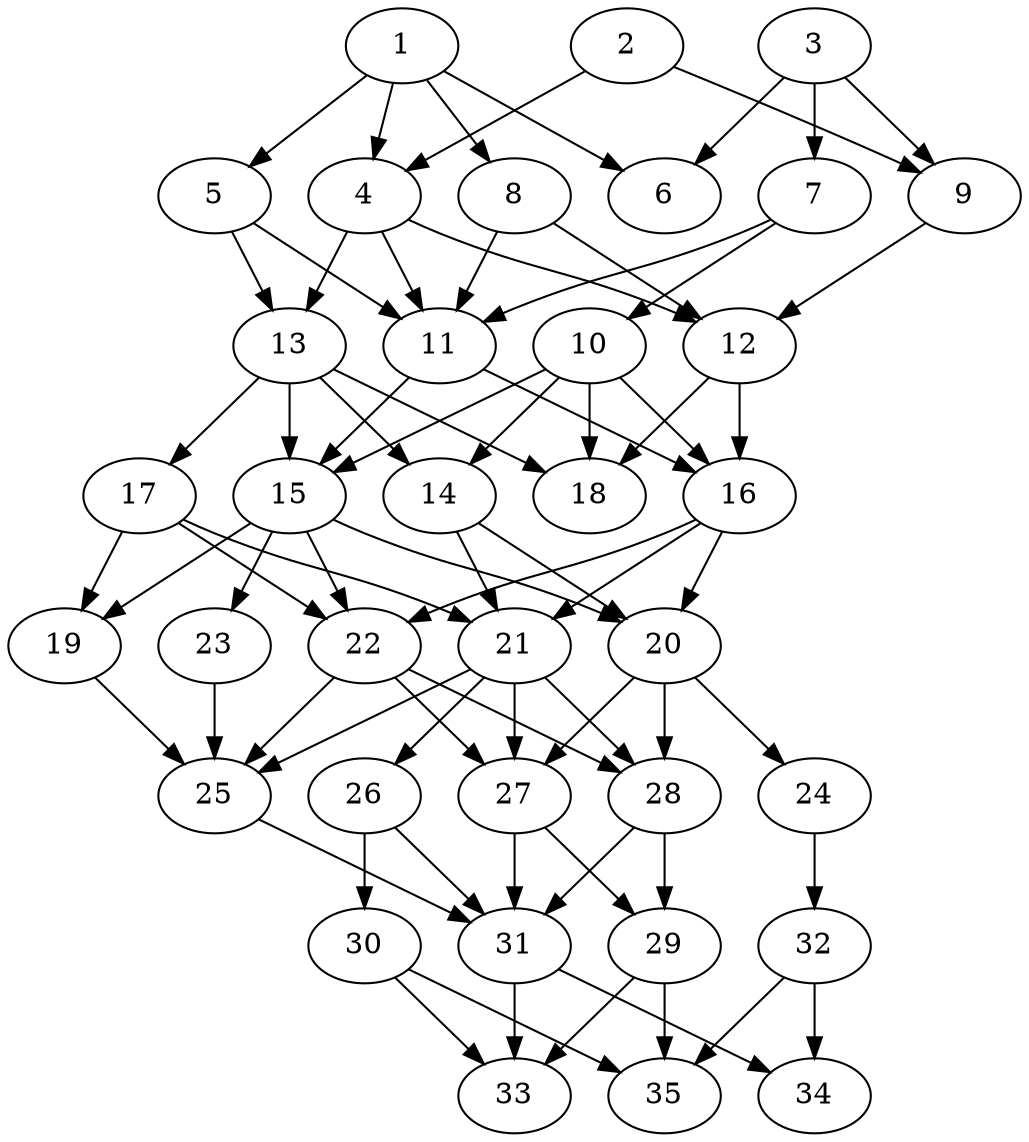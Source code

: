 // DAG automatically generated by daggen at Thu Oct  3 14:05:37 2019
// ./daggen --dot -n 35 --ccr 0.5 --fat 0.5 --regular 0.7 --density 0.7 --mindata 5242880 --maxdata 52428800 
digraph G {
  1 [size="64733184", alpha="0.10", expect_size="32366592"] 
  1 -> 4 [size ="32366592"]
  1 -> 5 [size ="32366592"]
  1 -> 6 [size ="32366592"]
  1 -> 8 [size ="32366592"]
  2 [size="53602304", alpha="0.17", expect_size="26801152"] 
  2 -> 4 [size ="26801152"]
  2 -> 9 [size ="26801152"]
  3 [size="82927616", alpha="0.07", expect_size="41463808"] 
  3 -> 6 [size ="41463808"]
  3 -> 7 [size ="41463808"]
  3 -> 9 [size ="41463808"]
  4 [size="71491584", alpha="0.10", expect_size="35745792"] 
  4 -> 11 [size ="35745792"]
  4 -> 12 [size ="35745792"]
  4 -> 13 [size ="35745792"]
  5 [size="103127040", alpha="0.15", expect_size="51563520"] 
  5 -> 11 [size ="51563520"]
  5 -> 13 [size ="51563520"]
  6 [size="50958336", alpha="0.16", expect_size="25479168"] 
  7 [size="87648256", alpha="0.05", expect_size="43824128"] 
  7 -> 10 [size ="43824128"]
  7 -> 11 [size ="43824128"]
  8 [size="40908800", alpha="0.06", expect_size="20454400"] 
  8 -> 11 [size ="20454400"]
  8 -> 12 [size ="20454400"]
  9 [size="25522176", alpha="0.17", expect_size="12761088"] 
  9 -> 12 [size ="12761088"]
  10 [size="98486272", alpha="0.05", expect_size="49243136"] 
  10 -> 14 [size ="49243136"]
  10 -> 15 [size ="49243136"]
  10 -> 16 [size ="49243136"]
  10 -> 18 [size ="49243136"]
  11 [size="23980032", alpha="0.07", expect_size="11990016"] 
  11 -> 15 [size ="11990016"]
  11 -> 16 [size ="11990016"]
  12 [size="69691392", alpha="0.06", expect_size="34845696"] 
  12 -> 16 [size ="34845696"]
  12 -> 18 [size ="34845696"]
  13 [size="53776384", alpha="0.03", expect_size="26888192"] 
  13 -> 14 [size ="26888192"]
  13 -> 15 [size ="26888192"]
  13 -> 17 [size ="26888192"]
  13 -> 18 [size ="26888192"]
  14 [size="85334016", alpha="0.20", expect_size="42667008"] 
  14 -> 20 [size ="42667008"]
  14 -> 21 [size ="42667008"]
  15 [size="40460288", alpha="0.09", expect_size="20230144"] 
  15 -> 19 [size ="20230144"]
  15 -> 20 [size ="20230144"]
  15 -> 22 [size ="20230144"]
  15 -> 23 [size ="20230144"]
  16 [size="16795648", alpha="0.07", expect_size="8397824"] 
  16 -> 20 [size ="8397824"]
  16 -> 21 [size ="8397824"]
  16 -> 22 [size ="8397824"]
  17 [size="92506112", alpha="0.11", expect_size="46253056"] 
  17 -> 19 [size ="46253056"]
  17 -> 21 [size ="46253056"]
  17 -> 22 [size ="46253056"]
  18 [size="22171648", alpha="0.02", expect_size="11085824"] 
  19 [size="52475904", alpha="0.18", expect_size="26237952"] 
  19 -> 25 [size ="26237952"]
  20 [size="36694016", alpha="0.05", expect_size="18347008"] 
  20 -> 24 [size ="18347008"]
  20 -> 27 [size ="18347008"]
  20 -> 28 [size ="18347008"]
  21 [size="59619328", alpha="0.03", expect_size="29809664"] 
  21 -> 25 [size ="29809664"]
  21 -> 26 [size ="29809664"]
  21 -> 27 [size ="29809664"]
  21 -> 28 [size ="29809664"]
  22 [size="92971008", alpha="0.10", expect_size="46485504"] 
  22 -> 25 [size ="46485504"]
  22 -> 27 [size ="46485504"]
  22 -> 28 [size ="46485504"]
  23 [size="26562560", alpha="0.13", expect_size="13281280"] 
  23 -> 25 [size ="13281280"]
  24 [size="42498048", alpha="0.08", expect_size="21249024"] 
  24 -> 32 [size ="21249024"]
  25 [size="41697280", alpha="0.03", expect_size="20848640"] 
  25 -> 31 [size ="20848640"]
  26 [size="86282240", alpha="0.07", expect_size="43141120"] 
  26 -> 30 [size ="43141120"]
  26 -> 31 [size ="43141120"]
  27 [size="22605824", alpha="0.07", expect_size="11302912"] 
  27 -> 29 [size ="11302912"]
  27 -> 31 [size ="11302912"]
  28 [size="73648128", alpha="0.13", expect_size="36824064"] 
  28 -> 29 [size ="36824064"]
  28 -> 31 [size ="36824064"]
  29 [size="83562496", alpha="0.03", expect_size="41781248"] 
  29 -> 33 [size ="41781248"]
  29 -> 35 [size ="41781248"]
  30 [size="76316672", alpha="0.11", expect_size="38158336"] 
  30 -> 33 [size ="38158336"]
  30 -> 35 [size ="38158336"]
  31 [size="99762176", alpha="0.02", expect_size="49881088"] 
  31 -> 33 [size ="49881088"]
  31 -> 34 [size ="49881088"]
  32 [size="19404800", alpha="0.06", expect_size="9702400"] 
  32 -> 34 [size ="9702400"]
  32 -> 35 [size ="9702400"]
  33 [size="67104768", alpha="0.19", expect_size="33552384"] 
  34 [size="32188416", alpha="0.07", expect_size="16094208"] 
  35 [size="70035456", alpha="0.02", expect_size="35017728"] 
}
